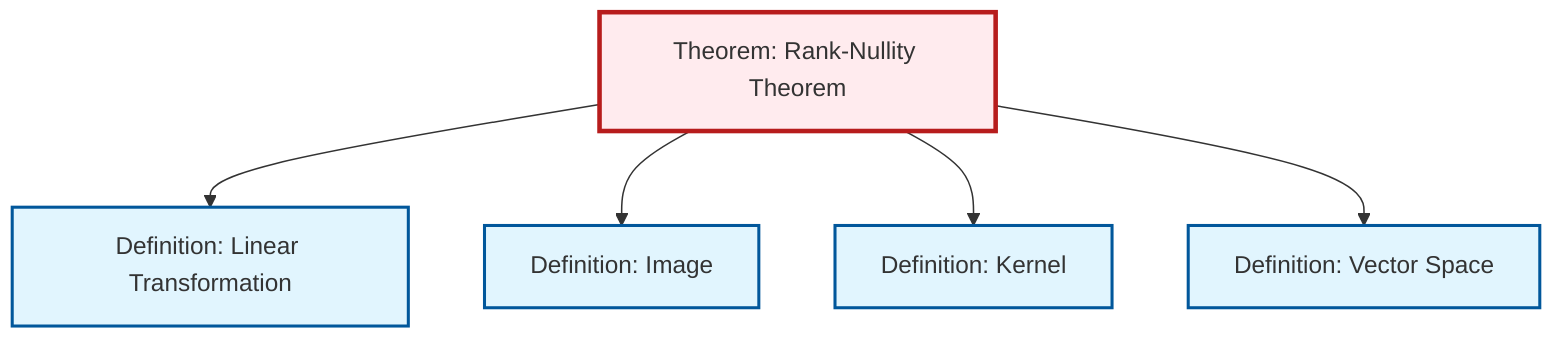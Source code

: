 graph TD
    classDef definition fill:#e1f5fe,stroke:#01579b,stroke-width:2px
    classDef theorem fill:#f3e5f5,stroke:#4a148c,stroke-width:2px
    classDef axiom fill:#fff3e0,stroke:#e65100,stroke-width:2px
    classDef example fill:#e8f5e9,stroke:#1b5e20,stroke-width:2px
    classDef current fill:#ffebee,stroke:#b71c1c,stroke-width:3px
    thm-rank-nullity["Theorem: Rank-Nullity Theorem"]:::theorem
    def-vector-space["Definition: Vector Space"]:::definition
    def-image["Definition: Image"]:::definition
    def-linear-transformation["Definition: Linear Transformation"]:::definition
    def-kernel["Definition: Kernel"]:::definition
    thm-rank-nullity --> def-linear-transformation
    thm-rank-nullity --> def-image
    thm-rank-nullity --> def-kernel
    thm-rank-nullity --> def-vector-space
    class thm-rank-nullity current